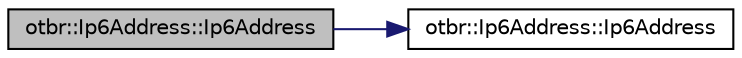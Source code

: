 digraph "otbr::Ip6Address::Ip6Address"
{
  edge [fontname="Helvetica",fontsize="10",labelfontname="Helvetica",labelfontsize="10"];
  node [fontname="Helvetica",fontsize="10",shape=record];
  rankdir="LR";
  Node0 [label="otbr::Ip6Address::Ip6Address",height=0.2,width=0.4,color="black", fillcolor="grey75", style="filled", fontcolor="black"];
  Node0 -> Node1 [color="midnightblue",fontsize="10",style="solid",fontname="Helvetica"];
  Node1 [label="otbr::Ip6Address::Ip6Address",height=0.2,width=0.4,color="black", fillcolor="white", style="filled",URL="$d2/dfe/classotbr_1_1Ip6Address.html#afa45960986df2fdbdddfd4dd9a974a4c",tooltip="Default constructor. "];
}

